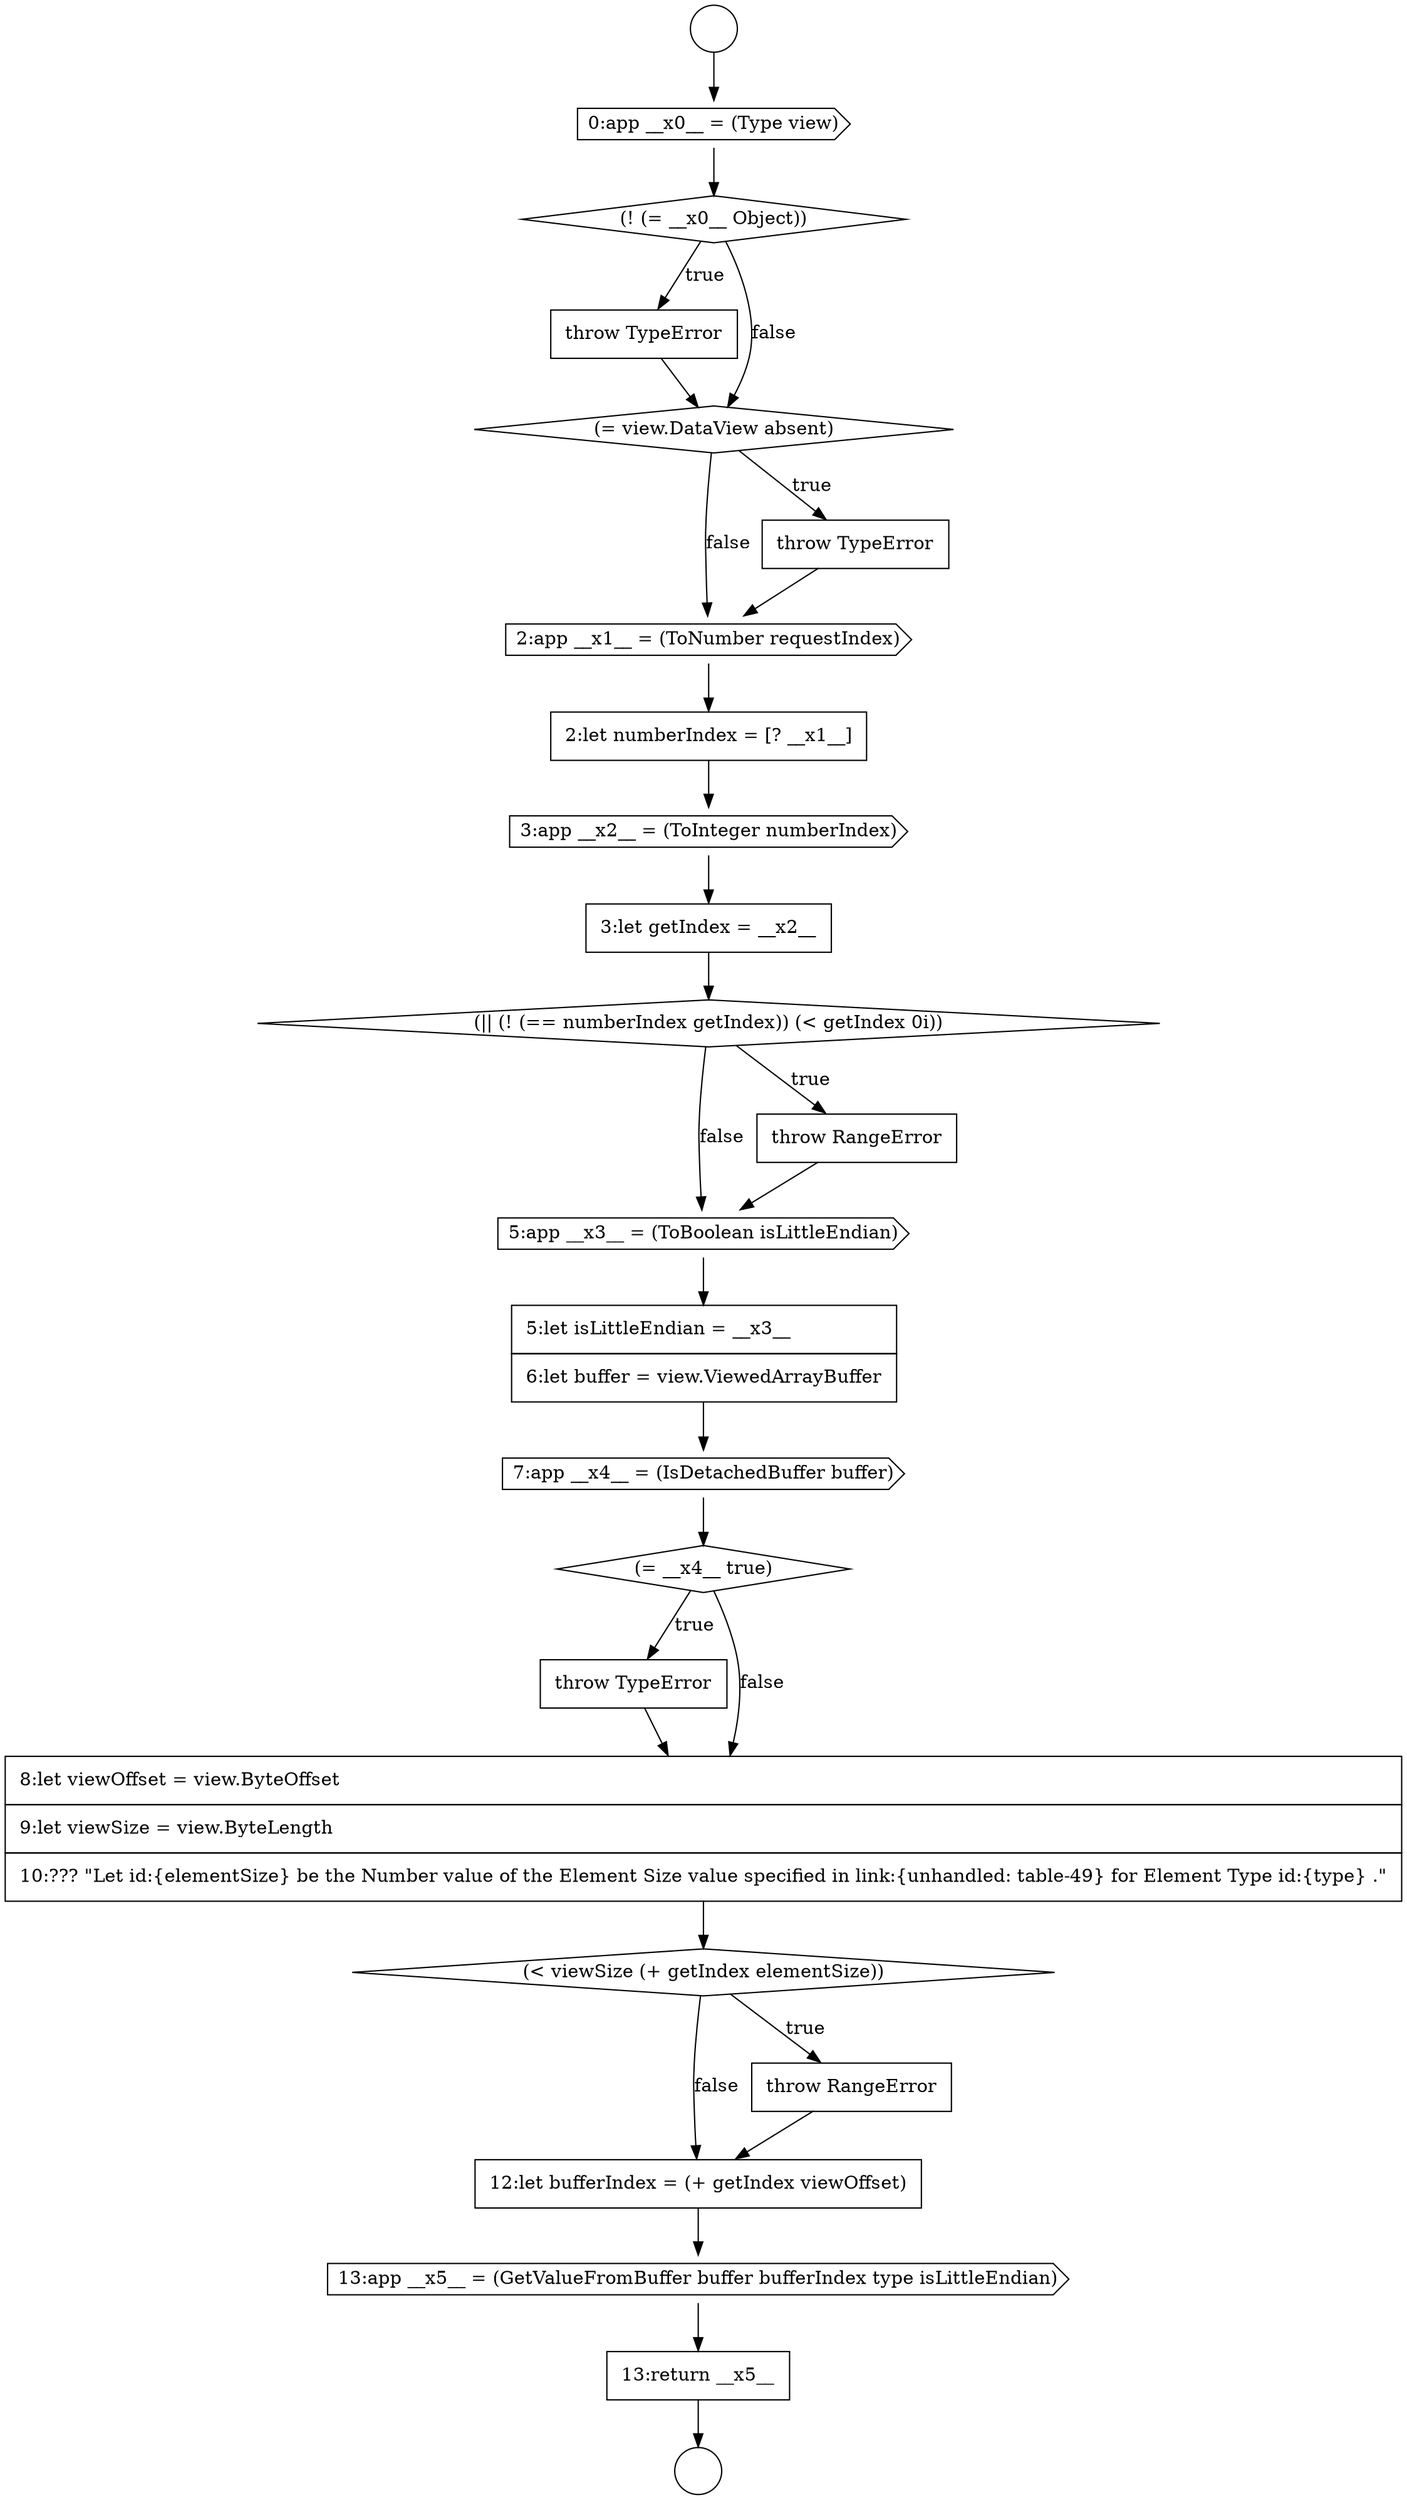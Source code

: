 digraph {
  node15357 [shape=diamond, label=<<font color="black">(&lt; viewSize (+ getIndex elementSize))</font>> color="black" fillcolor="white" style=filled]
  node15342 [shape=none, margin=0, label=<<font color="black">
    <table border="0" cellborder="1" cellspacing="0" cellpadding="10">
      <tr><td align="left">throw TypeError</td></tr>
    </table>
  </font>> color="black" fillcolor="white" style=filled]
  node15353 [shape=cds, label=<<font color="black">7:app __x4__ = (IsDetachedBuffer buffer)</font>> color="black" fillcolor="white" style=filled]
  node15338 [shape=circle label=" " color="black" fillcolor="white" style=filled]
  node15345 [shape=cds, label=<<font color="black">2:app __x1__ = (ToNumber requestIndex)</font>> color="black" fillcolor="white" style=filled]
  node15348 [shape=none, margin=0, label=<<font color="black">
    <table border="0" cellborder="1" cellspacing="0" cellpadding="10">
      <tr><td align="left">3:let getIndex = __x2__</td></tr>
    </table>
  </font>> color="black" fillcolor="white" style=filled]
  node15352 [shape=none, margin=0, label=<<font color="black">
    <table border="0" cellborder="1" cellspacing="0" cellpadding="10">
      <tr><td align="left">5:let isLittleEndian = __x3__</td></tr>
      <tr><td align="left">6:let buffer = view.ViewedArrayBuffer</td></tr>
    </table>
  </font>> color="black" fillcolor="white" style=filled]
  node15340 [shape=cds, label=<<font color="black">0:app __x0__ = (Type view)</font>> color="black" fillcolor="white" style=filled]
  node15355 [shape=none, margin=0, label=<<font color="black">
    <table border="0" cellborder="1" cellspacing="0" cellpadding="10">
      <tr><td align="left">throw TypeError</td></tr>
    </table>
  </font>> color="black" fillcolor="white" style=filled]
  node15347 [shape=cds, label=<<font color="black">3:app __x2__ = (ToInteger numberIndex)</font>> color="black" fillcolor="white" style=filled]
  node15351 [shape=cds, label=<<font color="black">5:app __x3__ = (ToBoolean isLittleEndian)</font>> color="black" fillcolor="white" style=filled]
  node15356 [shape=none, margin=0, label=<<font color="black">
    <table border="0" cellborder="1" cellspacing="0" cellpadding="10">
      <tr><td align="left">8:let viewOffset = view.ByteOffset</td></tr>
      <tr><td align="left">9:let viewSize = view.ByteLength</td></tr>
      <tr><td align="left">10:??? &quot;Let id:{elementSize} be the Number value of the Element Size value specified in link:{unhandled: table-49} for Element Type id:{type} .&quot;</td></tr>
    </table>
  </font>> color="black" fillcolor="white" style=filled]
  node15359 [shape=none, margin=0, label=<<font color="black">
    <table border="0" cellborder="1" cellspacing="0" cellpadding="10">
      <tr><td align="left">12:let bufferIndex = (+ getIndex viewOffset)</td></tr>
    </table>
  </font>> color="black" fillcolor="white" style=filled]
  node15361 [shape=none, margin=0, label=<<font color="black">
    <table border="0" cellborder="1" cellspacing="0" cellpadding="10">
      <tr><td align="left">13:return __x5__</td></tr>
    </table>
  </font>> color="black" fillcolor="white" style=filled]
  node15346 [shape=none, margin=0, label=<<font color="black">
    <table border="0" cellborder="1" cellspacing="0" cellpadding="10">
      <tr><td align="left">2:let numberIndex = [? __x1__]</td></tr>
    </table>
  </font>> color="black" fillcolor="white" style=filled]
  node15350 [shape=none, margin=0, label=<<font color="black">
    <table border="0" cellborder="1" cellspacing="0" cellpadding="10">
      <tr><td align="left">throw RangeError</td></tr>
    </table>
  </font>> color="black" fillcolor="white" style=filled]
  node15360 [shape=cds, label=<<font color="black">13:app __x5__ = (GetValueFromBuffer buffer bufferIndex type isLittleEndian)</font>> color="black" fillcolor="white" style=filled]
  node15343 [shape=diamond, label=<<font color="black">(= view.DataView absent)</font>> color="black" fillcolor="white" style=filled]
  node15339 [shape=circle label=" " color="black" fillcolor="white" style=filled]
  node15354 [shape=diamond, label=<<font color="black">(= __x4__ true)</font>> color="black" fillcolor="white" style=filled]
  node15349 [shape=diamond, label=<<font color="black">(|| (! (== numberIndex getIndex)) (&lt; getIndex 0i))</font>> color="black" fillcolor="white" style=filled]
  node15344 [shape=none, margin=0, label=<<font color="black">
    <table border="0" cellborder="1" cellspacing="0" cellpadding="10">
      <tr><td align="left">throw TypeError</td></tr>
    </table>
  </font>> color="black" fillcolor="white" style=filled]
  node15341 [shape=diamond, label=<<font color="black">(! (= __x0__ Object))</font>> color="black" fillcolor="white" style=filled]
  node15358 [shape=none, margin=0, label=<<font color="black">
    <table border="0" cellborder="1" cellspacing="0" cellpadding="10">
      <tr><td align="left">throw RangeError</td></tr>
    </table>
  </font>> color="black" fillcolor="white" style=filled]
  node15355 -> node15356 [ color="black"]
  node15344 -> node15345 [ color="black"]
  node15360 -> node15361 [ color="black"]
  node15349 -> node15350 [label=<<font color="black">true</font>> color="black"]
  node15349 -> node15351 [label=<<font color="black">false</font>> color="black"]
  node15340 -> node15341 [ color="black"]
  node15356 -> node15357 [ color="black"]
  node15354 -> node15355 [label=<<font color="black">true</font>> color="black"]
  node15354 -> node15356 [label=<<font color="black">false</font>> color="black"]
  node15357 -> node15358 [label=<<font color="black">true</font>> color="black"]
  node15357 -> node15359 [label=<<font color="black">false</font>> color="black"]
  node15338 -> node15340 [ color="black"]
  node15345 -> node15346 [ color="black"]
  node15351 -> node15352 [ color="black"]
  node15342 -> node15343 [ color="black"]
  node15358 -> node15359 [ color="black"]
  node15343 -> node15344 [label=<<font color="black">true</font>> color="black"]
  node15343 -> node15345 [label=<<font color="black">false</font>> color="black"]
  node15348 -> node15349 [ color="black"]
  node15353 -> node15354 [ color="black"]
  node15346 -> node15347 [ color="black"]
  node15352 -> node15353 [ color="black"]
  node15361 -> node15339 [ color="black"]
  node15350 -> node15351 [ color="black"]
  node15347 -> node15348 [ color="black"]
  node15341 -> node15342 [label=<<font color="black">true</font>> color="black"]
  node15341 -> node15343 [label=<<font color="black">false</font>> color="black"]
  node15359 -> node15360 [ color="black"]
}
